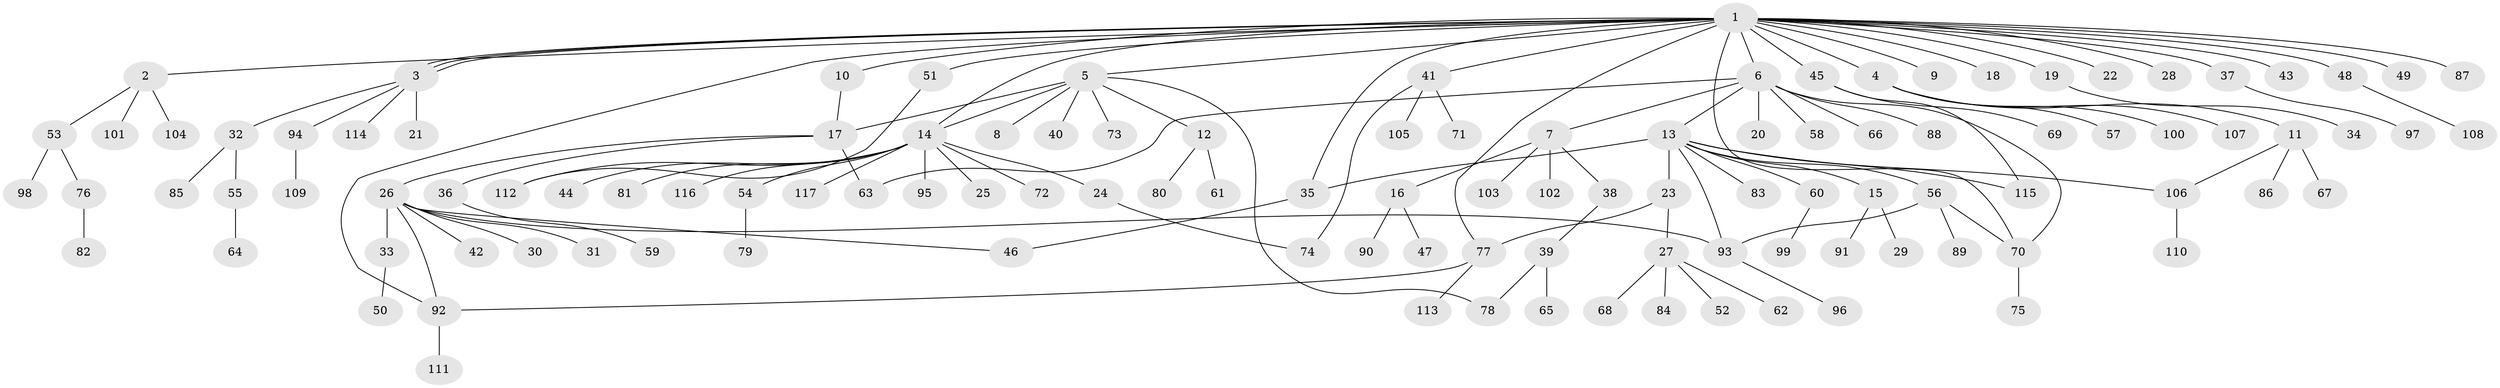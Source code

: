 // Generated by graph-tools (version 1.1) at 2025/11/02/27/25 16:11:16]
// undirected, 117 vertices, 135 edges
graph export_dot {
graph [start="1"]
  node [color=gray90,style=filled];
  1;
  2;
  3;
  4;
  5;
  6;
  7;
  8;
  9;
  10;
  11;
  12;
  13;
  14;
  15;
  16;
  17;
  18;
  19;
  20;
  21;
  22;
  23;
  24;
  25;
  26;
  27;
  28;
  29;
  30;
  31;
  32;
  33;
  34;
  35;
  36;
  37;
  38;
  39;
  40;
  41;
  42;
  43;
  44;
  45;
  46;
  47;
  48;
  49;
  50;
  51;
  52;
  53;
  54;
  55;
  56;
  57;
  58;
  59;
  60;
  61;
  62;
  63;
  64;
  65;
  66;
  67;
  68;
  69;
  70;
  71;
  72;
  73;
  74;
  75;
  76;
  77;
  78;
  79;
  80;
  81;
  82;
  83;
  84;
  85;
  86;
  87;
  88;
  89;
  90;
  91;
  92;
  93;
  94;
  95;
  96;
  97;
  98;
  99;
  100;
  101;
  102;
  103;
  104;
  105;
  106;
  107;
  108;
  109;
  110;
  111;
  112;
  113;
  114;
  115;
  116;
  117;
  1 -- 2;
  1 -- 3;
  1 -- 3;
  1 -- 3;
  1 -- 4;
  1 -- 5;
  1 -- 6;
  1 -- 9;
  1 -- 10;
  1 -- 14;
  1 -- 18;
  1 -- 19;
  1 -- 22;
  1 -- 28;
  1 -- 35;
  1 -- 37;
  1 -- 41;
  1 -- 43;
  1 -- 45;
  1 -- 48;
  1 -- 49;
  1 -- 51;
  1 -- 70;
  1 -- 77;
  1 -- 87;
  1 -- 92;
  2 -- 53;
  2 -- 101;
  2 -- 104;
  3 -- 21;
  3 -- 32;
  3 -- 94;
  3 -- 114;
  4 -- 11;
  4 -- 57;
  4 -- 100;
  4 -- 107;
  5 -- 8;
  5 -- 12;
  5 -- 14;
  5 -- 17;
  5 -- 40;
  5 -- 73;
  5 -- 78;
  6 -- 7;
  6 -- 13;
  6 -- 20;
  6 -- 58;
  6 -- 63;
  6 -- 66;
  6 -- 70;
  6 -- 88;
  7 -- 16;
  7 -- 38;
  7 -- 102;
  7 -- 103;
  10 -- 17;
  11 -- 67;
  11 -- 86;
  11 -- 106;
  12 -- 61;
  12 -- 80;
  13 -- 15;
  13 -- 23;
  13 -- 35;
  13 -- 56;
  13 -- 60;
  13 -- 83;
  13 -- 93;
  13 -- 106;
  13 -- 115;
  14 -- 24;
  14 -- 25;
  14 -- 44;
  14 -- 54;
  14 -- 72;
  14 -- 81;
  14 -- 95;
  14 -- 112;
  14 -- 116;
  14 -- 117;
  15 -- 29;
  15 -- 91;
  16 -- 47;
  16 -- 90;
  17 -- 26;
  17 -- 36;
  17 -- 63;
  19 -- 34;
  23 -- 27;
  23 -- 77;
  24 -- 74;
  26 -- 30;
  26 -- 31;
  26 -- 33;
  26 -- 42;
  26 -- 46;
  26 -- 92;
  26 -- 93;
  27 -- 52;
  27 -- 62;
  27 -- 68;
  27 -- 84;
  32 -- 55;
  32 -- 85;
  33 -- 50;
  35 -- 46;
  36 -- 59;
  37 -- 97;
  38 -- 39;
  39 -- 65;
  39 -- 78;
  41 -- 71;
  41 -- 74;
  41 -- 105;
  45 -- 69;
  45 -- 115;
  48 -- 108;
  51 -- 112;
  53 -- 76;
  53 -- 98;
  54 -- 79;
  55 -- 64;
  56 -- 70;
  56 -- 89;
  56 -- 93;
  60 -- 99;
  70 -- 75;
  76 -- 82;
  77 -- 92;
  77 -- 113;
  92 -- 111;
  93 -- 96;
  94 -- 109;
  106 -- 110;
}
